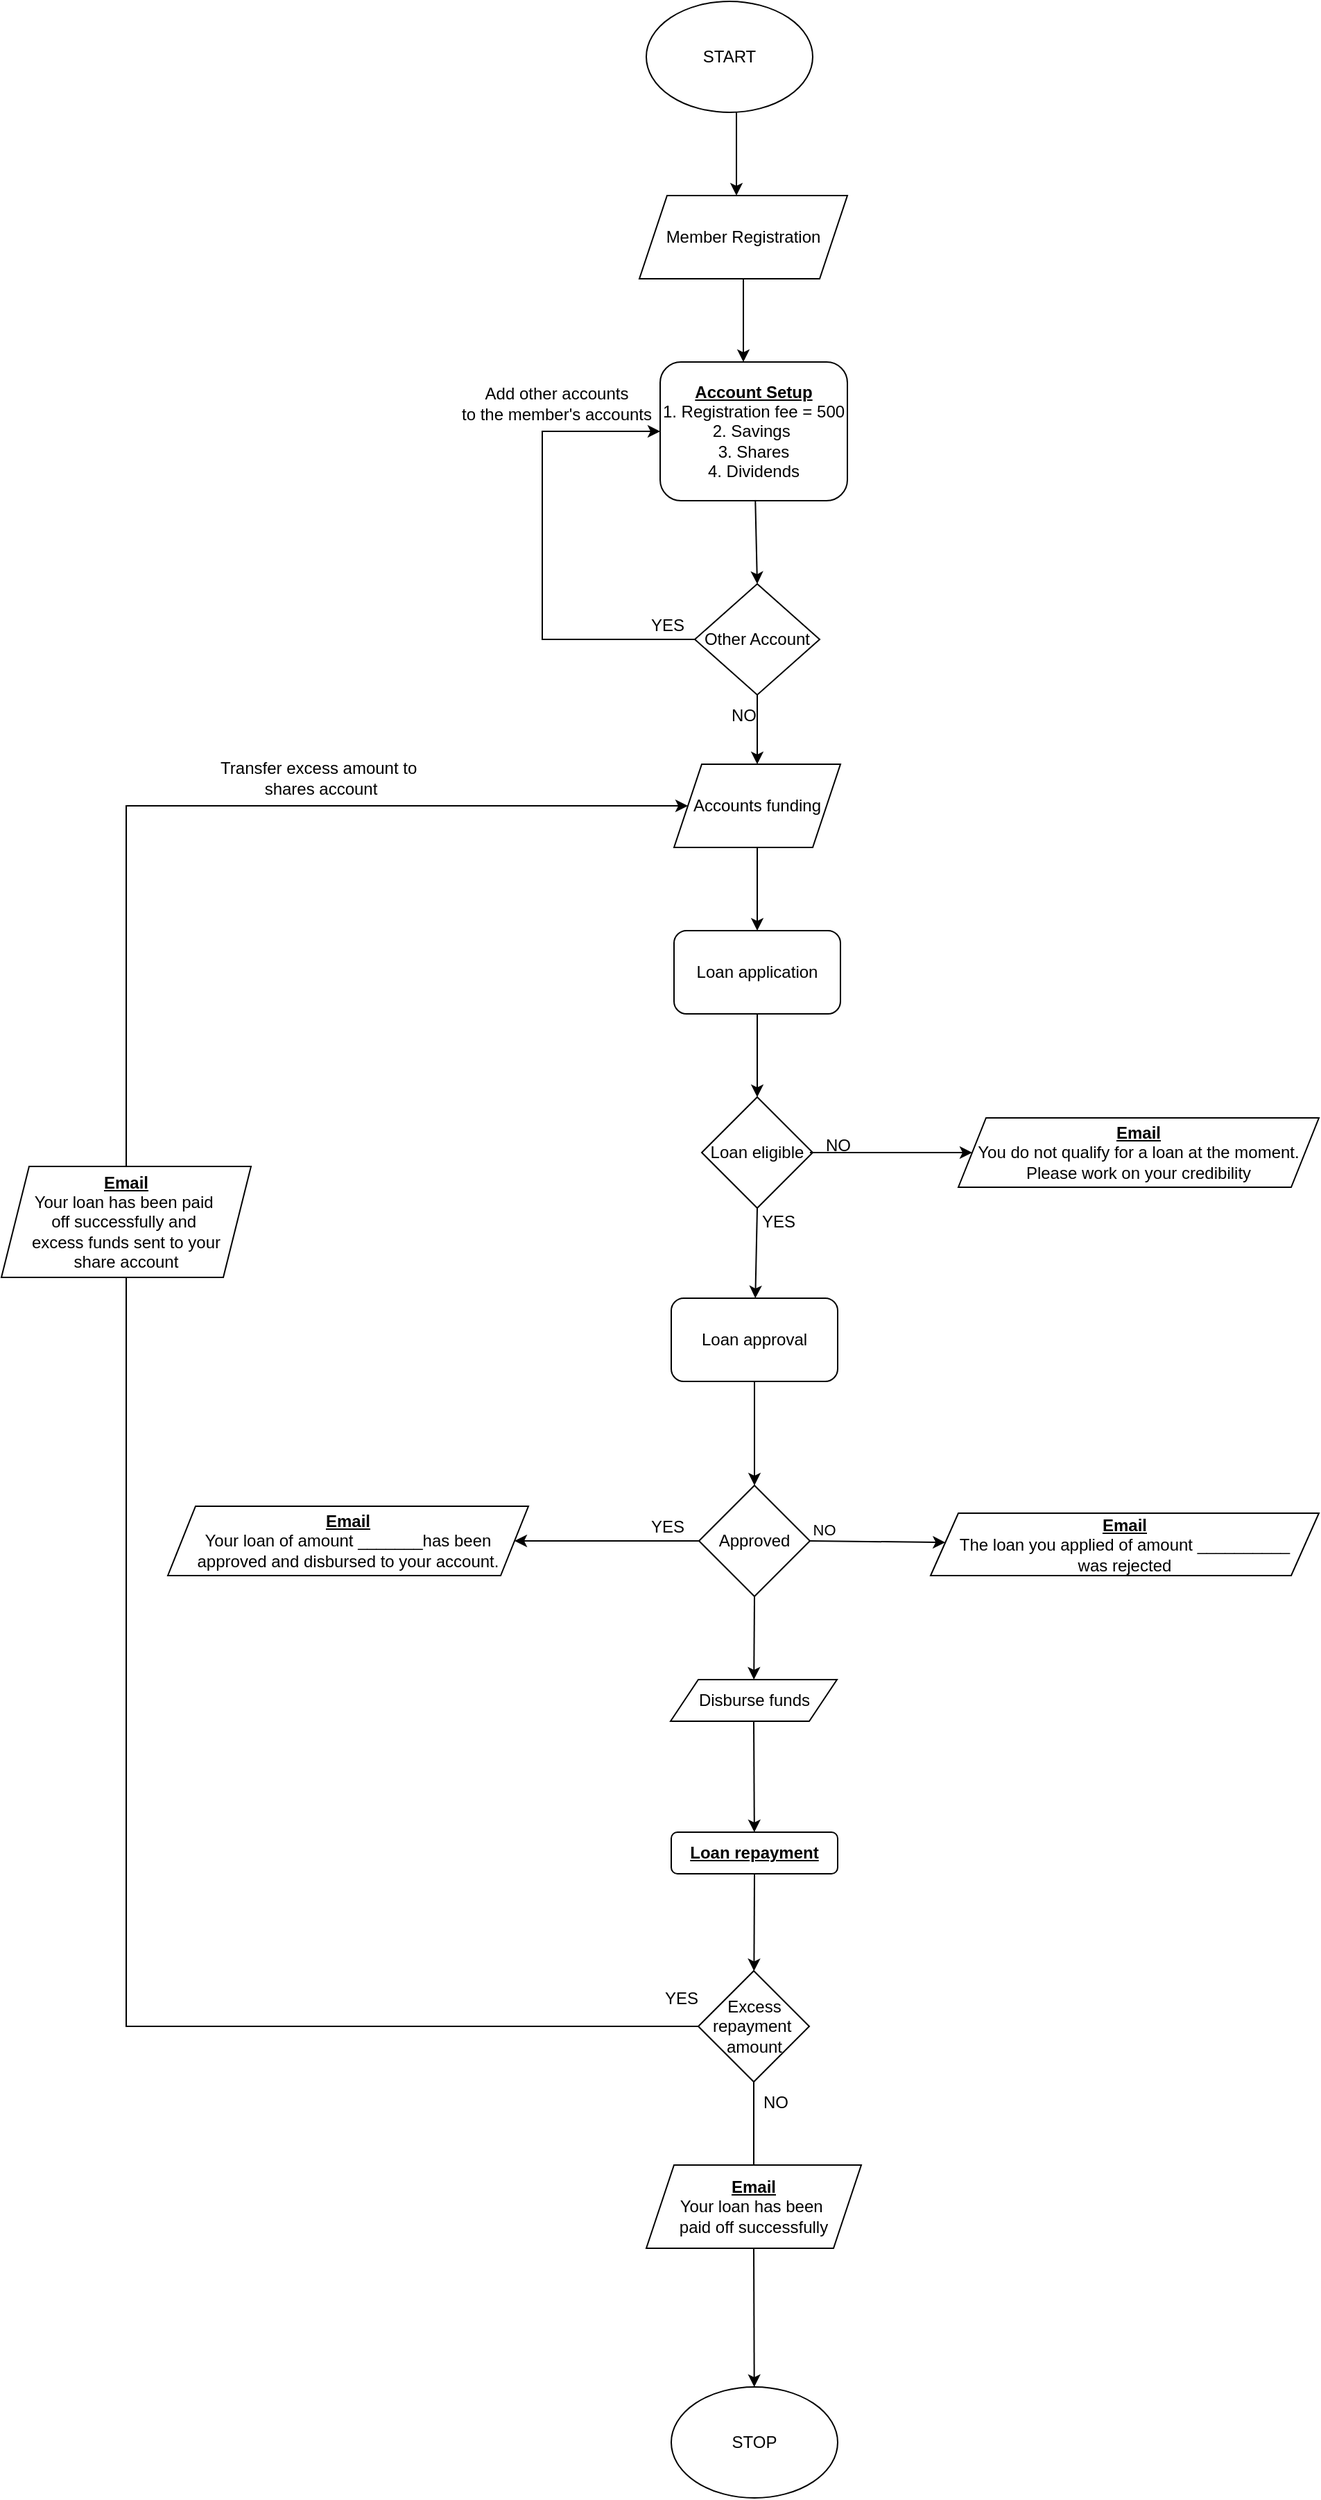 <mxfile version="20.5.1" type="device"><diagram id="C5RBs43oDa-KdzZeNtuy" name="Page-1"><mxGraphModel dx="3955" dy="3069" grid="1" gridSize="10" guides="1" tooltips="1" connect="1" arrows="1" fold="1" page="1" pageScale="1" pageWidth="827" pageHeight="1169" math="0" shadow="0"><root><mxCell id="WIyWlLk6GJQsqaUBKTNV-0"/><mxCell id="WIyWlLk6GJQsqaUBKTNV-1" parent="WIyWlLk6GJQsqaUBKTNV-0"/><mxCell id="ceSCMtOZGMP6Hm3GxoiZ-0" value="Member Registration" style="shape=parallelogram;perimeter=parallelogramPerimeter;whiteSpace=wrap;html=1;fixedSize=1;" vertex="1" parent="WIyWlLk6GJQsqaUBKTNV-1"><mxGeometry x="130" y="-270" width="150" height="60" as="geometry"/></mxCell><mxCell id="ceSCMtOZGMP6Hm3GxoiZ-2" value="&lt;div style=&quot;&quot;&gt;&lt;span style=&quot;background-color: initial;&quot;&gt;&lt;u&gt;&lt;b&gt;Account Setup&lt;/b&gt;&lt;/u&gt;&lt;/span&gt;&lt;/div&gt;&lt;div style=&quot;&quot;&gt;&lt;span style=&quot;background-color: initial;&quot;&gt;1. Registration fee = 500&lt;/span&gt;&lt;/div&gt;&lt;div style=&quot;&quot;&gt;&lt;span style=&quot;background-color: initial;&quot;&gt;2. Savings&amp;nbsp;&lt;/span&gt;&lt;/div&gt;&lt;div style=&quot;&quot;&gt;&lt;span style=&quot;background-color: initial;&quot;&gt;3. Shares&lt;/span&gt;&lt;/div&gt;&lt;div style=&quot;&quot;&gt;&lt;span style=&quot;background-color: initial;&quot;&gt;4. Dividends&lt;/span&gt;&lt;/div&gt;" style="rounded=1;whiteSpace=wrap;html=1;align=center;" vertex="1" parent="WIyWlLk6GJQsqaUBKTNV-1"><mxGeometry x="145" y="-150" width="135" height="100" as="geometry"/></mxCell><mxCell id="ceSCMtOZGMP6Hm3GxoiZ-3" value="Other Account" style="rhombus;whiteSpace=wrap;html=1;" vertex="1" parent="WIyWlLk6GJQsqaUBKTNV-1"><mxGeometry x="170" y="10" width="90" height="80" as="geometry"/></mxCell><mxCell id="ceSCMtOZGMP6Hm3GxoiZ-4" value="" style="endArrow=classic;html=1;rounded=0;entryX=0;entryY=0.5;entryDx=0;entryDy=0;exitX=0;exitY=0.5;exitDx=0;exitDy=0;" edge="1" parent="WIyWlLk6GJQsqaUBKTNV-1" source="ceSCMtOZGMP6Hm3GxoiZ-3" target="ceSCMtOZGMP6Hm3GxoiZ-2"><mxGeometry width="50" height="50" relative="1" as="geometry"><mxPoint x="130" y="50" as="sourcePoint"/><mxPoint x="180" as="targetPoint"/><Array as="points"><mxPoint x="60" y="50"/><mxPoint x="60" y="-100"/></Array></mxGeometry></mxCell><mxCell id="ceSCMtOZGMP6Hm3GxoiZ-5" value="YES" style="text;html=1;align=center;verticalAlign=middle;resizable=0;points=[];autosize=1;strokeColor=none;fillColor=none;" vertex="1" parent="WIyWlLk6GJQsqaUBKTNV-1"><mxGeometry x="125" y="25" width="50" height="30" as="geometry"/></mxCell><mxCell id="ceSCMtOZGMP6Hm3GxoiZ-6" value="Accounts funding" style="shape=parallelogram;perimeter=parallelogramPerimeter;whiteSpace=wrap;html=1;fixedSize=1;" vertex="1" parent="WIyWlLk6GJQsqaUBKTNV-1"><mxGeometry x="155" y="140" width="120" height="60" as="geometry"/></mxCell><mxCell id="ceSCMtOZGMP6Hm3GxoiZ-8" value="" style="endArrow=classic;html=1;rounded=0;exitX=0.5;exitY=1;exitDx=0;exitDy=0;entryX=0.5;entryY=0;entryDx=0;entryDy=0;" edge="1" parent="WIyWlLk6GJQsqaUBKTNV-1" source="ceSCMtOZGMP6Hm3GxoiZ-3" target="ceSCMtOZGMP6Hm3GxoiZ-6"><mxGeometry width="50" height="50" relative="1" as="geometry"><mxPoint x="200" y="130" as="sourcePoint"/><mxPoint x="250" y="80" as="targetPoint"/></mxGeometry></mxCell><mxCell id="ceSCMtOZGMP6Hm3GxoiZ-9" value="" style="endArrow=classic;html=1;rounded=0;exitX=0.5;exitY=1;exitDx=0;exitDy=0;" edge="1" parent="WIyWlLk6GJQsqaUBKTNV-1" source="ceSCMtOZGMP6Hm3GxoiZ-0"><mxGeometry width="50" height="50" relative="1" as="geometry"><mxPoint x="210" y="-160" as="sourcePoint"/><mxPoint x="205" y="-150" as="targetPoint"/></mxGeometry></mxCell><mxCell id="ceSCMtOZGMP6Hm3GxoiZ-10" value="NO" style="text;html=1;align=center;verticalAlign=middle;resizable=0;points=[];autosize=1;strokeColor=none;fillColor=none;" vertex="1" parent="WIyWlLk6GJQsqaUBKTNV-1"><mxGeometry x="185" y="90" width="40" height="30" as="geometry"/></mxCell><mxCell id="ceSCMtOZGMP6Hm3GxoiZ-11" value="Add other accounts&lt;br&gt;to the member's accounts" style="text;html=1;align=center;verticalAlign=middle;resizable=0;points=[];autosize=1;strokeColor=none;fillColor=none;" vertex="1" parent="WIyWlLk6GJQsqaUBKTNV-1"><mxGeometry x="-10" y="-140" width="160" height="40" as="geometry"/></mxCell><mxCell id="ceSCMtOZGMP6Hm3GxoiZ-12" value="Loan application" style="rounded=1;whiteSpace=wrap;html=1;" vertex="1" parent="WIyWlLk6GJQsqaUBKTNV-1"><mxGeometry x="155" y="260" width="120" height="60" as="geometry"/></mxCell><mxCell id="ceSCMtOZGMP6Hm3GxoiZ-14" value="Loan eligible" style="rhombus;whiteSpace=wrap;html=1;" vertex="1" parent="WIyWlLk6GJQsqaUBKTNV-1"><mxGeometry x="175" y="380" width="80" height="80" as="geometry"/></mxCell><mxCell id="ceSCMtOZGMP6Hm3GxoiZ-15" value="&lt;u style=&quot;font-weight: bold;&quot;&gt;Email&lt;/u&gt;&lt;br&gt;You do not qualify for a loan at the moment. Please work on your credibility" style="shape=parallelogram;perimeter=parallelogramPerimeter;whiteSpace=wrap;html=1;fixedSize=1;" vertex="1" parent="WIyWlLk6GJQsqaUBKTNV-1"><mxGeometry x="360" y="395" width="260" height="50" as="geometry"/></mxCell><mxCell id="ceSCMtOZGMP6Hm3GxoiZ-16" value="Loan approval" style="rounded=1;whiteSpace=wrap;html=1;" vertex="1" parent="WIyWlLk6GJQsqaUBKTNV-1"><mxGeometry x="153" y="525" width="120" height="60" as="geometry"/></mxCell><mxCell id="ceSCMtOZGMP6Hm3GxoiZ-17" value="Approved" style="rhombus;whiteSpace=wrap;html=1;" vertex="1" parent="WIyWlLk6GJQsqaUBKTNV-1"><mxGeometry x="173" y="660" width="80" height="80" as="geometry"/></mxCell><mxCell id="ceSCMtOZGMP6Hm3GxoiZ-18" value="&lt;u style=&quot;font-weight: bold;&quot;&gt;Email&lt;/u&gt;&lt;br&gt;The loan you applied of amount __________ &lt;br&gt;was rejected" style="shape=parallelogram;perimeter=parallelogramPerimeter;whiteSpace=wrap;html=1;fixedSize=1;" vertex="1" parent="WIyWlLk6GJQsqaUBKTNV-1"><mxGeometry x="340" y="680" width="280" height="45" as="geometry"/></mxCell><mxCell id="ceSCMtOZGMP6Hm3GxoiZ-19" value="&lt;u style=&quot;font-weight: bold;&quot;&gt;Email&lt;/u&gt;&lt;br&gt;Your loan of amount _______has been&lt;br&gt;approved and disbursed to your account." style="shape=parallelogram;perimeter=parallelogramPerimeter;whiteSpace=wrap;html=1;fixedSize=1;" vertex="1" parent="WIyWlLk6GJQsqaUBKTNV-1"><mxGeometry x="-210" y="675" width="260" height="50" as="geometry"/></mxCell><mxCell id="ceSCMtOZGMP6Hm3GxoiZ-20" value="Disburse funds" style="shape=parallelogram;perimeter=parallelogramPerimeter;whiteSpace=wrap;html=1;fixedSize=1;" vertex="1" parent="WIyWlLk6GJQsqaUBKTNV-1"><mxGeometry x="152.5" y="800" width="120" height="30" as="geometry"/></mxCell><mxCell id="ceSCMtOZGMP6Hm3GxoiZ-21" value="&lt;b&gt;&lt;u&gt;Loan repayment&lt;/u&gt;&lt;/b&gt;" style="rounded=1;whiteSpace=wrap;html=1;" vertex="1" parent="WIyWlLk6GJQsqaUBKTNV-1"><mxGeometry x="153" y="910" width="120" height="30" as="geometry"/></mxCell><mxCell id="ceSCMtOZGMP6Hm3GxoiZ-22" value="Excess repayment&amp;nbsp;&lt;br&gt;amount" style="rhombus;whiteSpace=wrap;html=1;" vertex="1" parent="WIyWlLk6GJQsqaUBKTNV-1"><mxGeometry x="172.5" y="1010" width="80" height="80" as="geometry"/></mxCell><mxCell id="ceSCMtOZGMP6Hm3GxoiZ-23" value="STOP" style="ellipse;whiteSpace=wrap;html=1;" vertex="1" parent="WIyWlLk6GJQsqaUBKTNV-1"><mxGeometry x="153" y="1310" width="120" height="80" as="geometry"/></mxCell><mxCell id="ceSCMtOZGMP6Hm3GxoiZ-24" value="" style="endArrow=classic;html=1;rounded=0;entryX=0;entryY=0.5;entryDx=0;entryDy=0;exitX=0;exitY=0.5;exitDx=0;exitDy=0;" edge="1" parent="WIyWlLk6GJQsqaUBKTNV-1" source="ceSCMtOZGMP6Hm3GxoiZ-22" target="ceSCMtOZGMP6Hm3GxoiZ-6"><mxGeometry width="50" height="50" relative="1" as="geometry"><mxPoint x="160" y="1020" as="sourcePoint"/><mxPoint x="-330" y="170" as="targetPoint"/><Array as="points"><mxPoint x="-240" y="1050"/><mxPoint x="-240" y="1040"/><mxPoint x="-240" y="170"/></Array></mxGeometry></mxCell><mxCell id="ceSCMtOZGMP6Hm3GxoiZ-25" value="YES" style="text;html=1;align=center;verticalAlign=middle;resizable=0;points=[];autosize=1;strokeColor=none;fillColor=none;" vertex="1" parent="WIyWlLk6GJQsqaUBKTNV-1"><mxGeometry x="135" y="1015" width="50" height="30" as="geometry"/></mxCell><mxCell id="ceSCMtOZGMP6Hm3GxoiZ-26" value="Transfer excess amount to&amp;nbsp;&lt;br&gt;shares account" style="text;html=1;align=center;verticalAlign=middle;resizable=0;points=[];autosize=1;strokeColor=none;fillColor=none;" vertex="1" parent="WIyWlLk6GJQsqaUBKTNV-1"><mxGeometry x="-185" y="130" width="170" height="40" as="geometry"/></mxCell><mxCell id="ceSCMtOZGMP6Hm3GxoiZ-27" value="START" style="ellipse;whiteSpace=wrap;html=1;" vertex="1" parent="WIyWlLk6GJQsqaUBKTNV-1"><mxGeometry x="135" y="-410" width="120" height="80" as="geometry"/></mxCell><mxCell id="ceSCMtOZGMP6Hm3GxoiZ-28" value="" style="endArrow=classic;html=1;rounded=0;" edge="1" parent="WIyWlLk6GJQsqaUBKTNV-1"><mxGeometry width="50" height="50" relative="1" as="geometry"><mxPoint x="200" y="-330" as="sourcePoint"/><mxPoint x="200" y="-270" as="targetPoint"/></mxGeometry></mxCell><mxCell id="ceSCMtOZGMP6Hm3GxoiZ-30" value="" style="endArrow=classic;html=1;rounded=0;exitX=0.5;exitY=1;exitDx=0;exitDy=0;" edge="1" parent="WIyWlLk6GJQsqaUBKTNV-1" source="ceSCMtOZGMP6Hm3GxoiZ-12" target="ceSCMtOZGMP6Hm3GxoiZ-14"><mxGeometry width="50" height="50" relative="1" as="geometry"><mxPoint x="370" y="200" as="sourcePoint"/><mxPoint x="420" y="150" as="targetPoint"/></mxGeometry></mxCell><mxCell id="ceSCMtOZGMP6Hm3GxoiZ-31" value="" style="endArrow=classic;html=1;rounded=0;exitX=0.5;exitY=1;exitDx=0;exitDy=0;" edge="1" parent="WIyWlLk6GJQsqaUBKTNV-1" source="ceSCMtOZGMP6Hm3GxoiZ-6" target="ceSCMtOZGMP6Hm3GxoiZ-12"><mxGeometry width="50" height="50" relative="1" as="geometry"><mxPoint x="380" y="210" as="sourcePoint"/><mxPoint x="430.0" y="160" as="targetPoint"/></mxGeometry></mxCell><mxCell id="ceSCMtOZGMP6Hm3GxoiZ-32" value="" style="endArrow=classic;html=1;rounded=0;exitX=0.5;exitY=1;exitDx=0;exitDy=0;" edge="1" parent="WIyWlLk6GJQsqaUBKTNV-1" source="ceSCMtOZGMP6Hm3GxoiZ-14" target="ceSCMtOZGMP6Hm3GxoiZ-16"><mxGeometry width="50" height="50" relative="1" as="geometry"><mxPoint x="390" y="220" as="sourcePoint"/><mxPoint x="440.0" y="170" as="targetPoint"/></mxGeometry></mxCell><mxCell id="ceSCMtOZGMP6Hm3GxoiZ-33" value="" style="endArrow=classic;html=1;rounded=0;exitX=0.5;exitY=1;exitDx=0;exitDy=0;" edge="1" parent="WIyWlLk6GJQsqaUBKTNV-1" source="ceSCMtOZGMP6Hm3GxoiZ-17" target="ceSCMtOZGMP6Hm3GxoiZ-20"><mxGeometry width="50" height="50" relative="1" as="geometry"><mxPoint x="380" y="610" as="sourcePoint"/><mxPoint x="430" y="560" as="targetPoint"/></mxGeometry></mxCell><mxCell id="ceSCMtOZGMP6Hm3GxoiZ-34" value="" style="endArrow=classic;html=1;rounded=0;exitX=0.5;exitY=1;exitDx=0;exitDy=0;" edge="1" parent="WIyWlLk6GJQsqaUBKTNV-1" source="ceSCMtOZGMP6Hm3GxoiZ-16" target="ceSCMtOZGMP6Hm3GxoiZ-17"><mxGeometry width="50" height="50" relative="1" as="geometry"><mxPoint x="360" y="640" as="sourcePoint"/><mxPoint x="410.0" y="590" as="targetPoint"/></mxGeometry></mxCell><mxCell id="ceSCMtOZGMP6Hm3GxoiZ-35" value="" style="endArrow=classic;html=1;rounded=0;exitX=1;exitY=0.5;exitDx=0;exitDy=0;" edge="1" parent="WIyWlLk6GJQsqaUBKTNV-1" source="ceSCMtOZGMP6Hm3GxoiZ-17" target="ceSCMtOZGMP6Hm3GxoiZ-18"><mxGeometry width="50" height="50" relative="1" as="geometry"><mxPoint x="370" y="650" as="sourcePoint"/><mxPoint x="420.0" y="600" as="targetPoint"/></mxGeometry></mxCell><mxCell id="ceSCMtOZGMP6Hm3GxoiZ-45" value="NO" style="edgeLabel;html=1;align=center;verticalAlign=middle;resizable=0;points=[];" vertex="1" connectable="0" parent="ceSCMtOZGMP6Hm3GxoiZ-35"><mxGeometry x="-0.792" y="8" relative="1" as="geometry"><mxPoint as="offset"/></mxGeometry></mxCell><mxCell id="ceSCMtOZGMP6Hm3GxoiZ-36" value="" style="endArrow=classic;html=1;rounded=0;exitX=0;exitY=0.5;exitDx=0;exitDy=0;" edge="1" parent="WIyWlLk6GJQsqaUBKTNV-1" source="ceSCMtOZGMP6Hm3GxoiZ-17" target="ceSCMtOZGMP6Hm3GxoiZ-19"><mxGeometry width="50" height="50" relative="1" as="geometry"><mxPoint x="380" y="660" as="sourcePoint"/><mxPoint x="430.0" y="610" as="targetPoint"/></mxGeometry></mxCell><mxCell id="ceSCMtOZGMP6Hm3GxoiZ-37" value="" style="endArrow=classic;html=1;rounded=0;exitX=0.5;exitY=1;exitDx=0;exitDy=0;" edge="1" parent="WIyWlLk6GJQsqaUBKTNV-1" source="ceSCMtOZGMP6Hm3GxoiZ-20" target="ceSCMtOZGMP6Hm3GxoiZ-21"><mxGeometry width="50" height="50" relative="1" as="geometry"><mxPoint x="390" y="670" as="sourcePoint"/><mxPoint x="440.0" y="620" as="targetPoint"/></mxGeometry></mxCell><mxCell id="ceSCMtOZGMP6Hm3GxoiZ-38" value="" style="endArrow=classic;html=1;rounded=0;exitX=0.5;exitY=1;exitDx=0;exitDy=0;" edge="1" parent="WIyWlLk6GJQsqaUBKTNV-1" source="ceSCMtOZGMP6Hm3GxoiZ-21" target="ceSCMtOZGMP6Hm3GxoiZ-22"><mxGeometry width="50" height="50" relative="1" as="geometry"><mxPoint x="400" y="680" as="sourcePoint"/><mxPoint x="450.0" y="630" as="targetPoint"/></mxGeometry></mxCell><mxCell id="ceSCMtOZGMP6Hm3GxoiZ-39" value="" style="endArrow=classic;html=1;rounded=0;exitX=0.5;exitY=1;exitDx=0;exitDy=0;startArrow=none;" edge="1" parent="WIyWlLk6GJQsqaUBKTNV-1" source="ceSCMtOZGMP6Hm3GxoiZ-42" target="ceSCMtOZGMP6Hm3GxoiZ-23"><mxGeometry width="50" height="50" relative="1" as="geometry"><mxPoint x="389" y="1015" as="sourcePoint"/><mxPoint x="439.0" y="965" as="targetPoint"/></mxGeometry></mxCell><mxCell id="ceSCMtOZGMP6Hm3GxoiZ-40" value="NO" style="text;html=1;align=center;verticalAlign=middle;resizable=0;points=[];autosize=1;strokeColor=none;fillColor=none;" vertex="1" parent="WIyWlLk6GJQsqaUBKTNV-1"><mxGeometry x="207.5" y="1090" width="40" height="30" as="geometry"/></mxCell><mxCell id="ceSCMtOZGMP6Hm3GxoiZ-41" value="&lt;u style=&quot;font-weight: bold;&quot;&gt;Email&lt;/u&gt;&lt;br&gt;Your loan has been paid&amp;nbsp;&lt;br&gt;off successfully and&amp;nbsp;&lt;br&gt;excess funds sent to your&lt;br&gt;share account" style="shape=parallelogram;perimeter=parallelogramPerimeter;whiteSpace=wrap;html=1;fixedSize=1;" vertex="1" parent="WIyWlLk6GJQsqaUBKTNV-1"><mxGeometry x="-330" y="430" width="180" height="80" as="geometry"/></mxCell><mxCell id="ceSCMtOZGMP6Hm3GxoiZ-42" value="&lt;u style=&quot;font-weight: bold;&quot;&gt;Email&lt;/u&gt;&lt;br&gt;Your loan has been&amp;nbsp;&lt;br&gt;paid off successfully" style="shape=parallelogram;perimeter=parallelogramPerimeter;whiteSpace=wrap;html=1;fixedSize=1;" vertex="1" parent="WIyWlLk6GJQsqaUBKTNV-1"><mxGeometry x="135" y="1150" width="155" height="60" as="geometry"/></mxCell><mxCell id="ceSCMtOZGMP6Hm3GxoiZ-43" value="" style="endArrow=none;html=1;rounded=0;exitX=0.5;exitY=1;exitDx=0;exitDy=0;" edge="1" parent="WIyWlLk6GJQsqaUBKTNV-1" source="ceSCMtOZGMP6Hm3GxoiZ-22" target="ceSCMtOZGMP6Hm3GxoiZ-42"><mxGeometry width="50" height="50" relative="1" as="geometry"><mxPoint x="212.5" y="1090" as="sourcePoint"/><mxPoint x="213" y="1310" as="targetPoint"/></mxGeometry></mxCell><mxCell id="ceSCMtOZGMP6Hm3GxoiZ-44" value="YES" style="text;html=1;align=center;verticalAlign=middle;resizable=0;points=[];autosize=1;strokeColor=none;fillColor=none;" vertex="1" parent="WIyWlLk6GJQsqaUBKTNV-1"><mxGeometry x="125" y="675" width="50" height="30" as="geometry"/></mxCell><mxCell id="ceSCMtOZGMP6Hm3GxoiZ-46" value="YES" style="text;html=1;align=center;verticalAlign=middle;resizable=0;points=[];autosize=1;strokeColor=none;fillColor=none;" vertex="1" parent="WIyWlLk6GJQsqaUBKTNV-1"><mxGeometry x="205" y="455" width="50" height="30" as="geometry"/></mxCell><mxCell id="ceSCMtOZGMP6Hm3GxoiZ-47" value="" style="endArrow=classic;html=1;rounded=0;" edge="1" parent="WIyWlLk6GJQsqaUBKTNV-1" target="ceSCMtOZGMP6Hm3GxoiZ-15"><mxGeometry width="50" height="50" relative="1" as="geometry"><mxPoint x="253" y="420" as="sourcePoint"/><mxPoint x="303" y="370" as="targetPoint"/></mxGeometry></mxCell><mxCell id="ceSCMtOZGMP6Hm3GxoiZ-48" value="NO" style="text;html=1;align=center;verticalAlign=middle;resizable=0;points=[];autosize=1;strokeColor=none;fillColor=none;" vertex="1" parent="WIyWlLk6GJQsqaUBKTNV-1"><mxGeometry x="252.5" y="400" width="40" height="30" as="geometry"/></mxCell><mxCell id="ceSCMtOZGMP6Hm3GxoiZ-49" value="" style="endArrow=classic;html=1;rounded=0;entryX=0.5;entryY=0;entryDx=0;entryDy=0;" edge="1" parent="WIyWlLk6GJQsqaUBKTNV-1" source="ceSCMtOZGMP6Hm3GxoiZ-2" target="ceSCMtOZGMP6Hm3GxoiZ-3"><mxGeometry width="50" height="50" relative="1" as="geometry"><mxPoint x="330" y="-40" as="sourcePoint"/><mxPoint x="390" y="-70" as="targetPoint"/></mxGeometry></mxCell></root></mxGraphModel></diagram></mxfile>